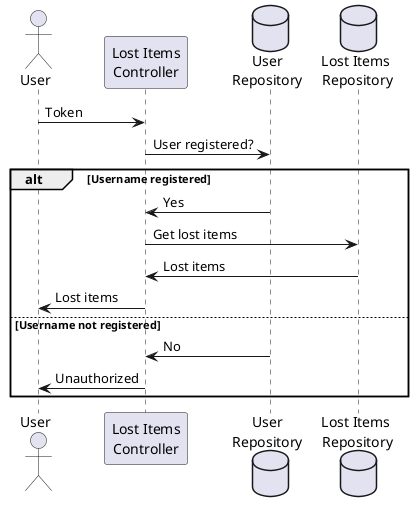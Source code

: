@startuml Lost Items Functionality

actor User
participant "Lost Items\nController" as Controller
database "User\nRepository" as UserRepo
database "Lost Items\n Repository" as LostRepo

User -> Controller: Token
Controller -> UserRepo: User registered?

alt Username registered

    UserRepo -> Controller: Yes
    Controller -> LostRepo: Get lost items
    LostRepo -> Controller: Lost items
    Controller -> User: Lost items

else Username not registered

    UserRepo -> Controller: No
    Controller -> User: Unauthorized

end

@enduml
